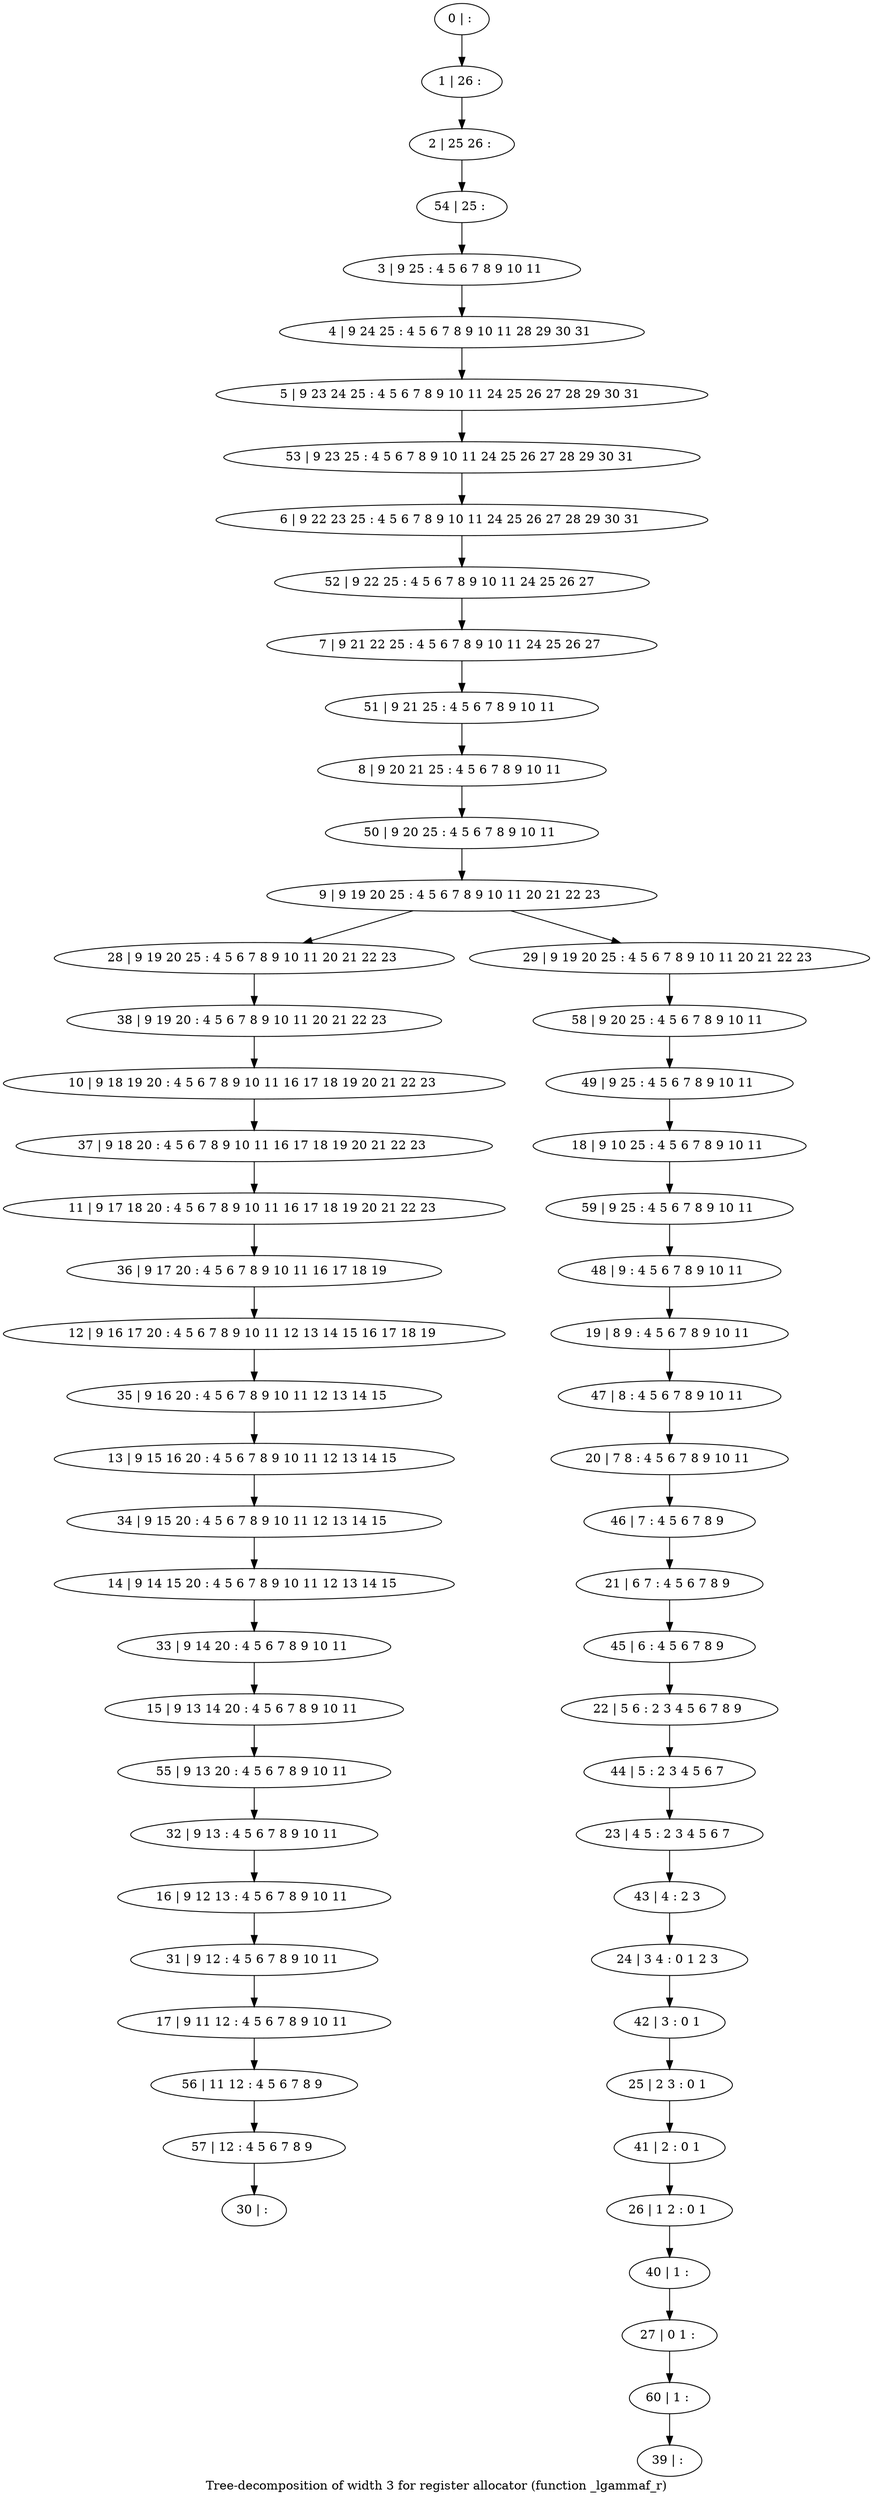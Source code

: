 digraph G {
graph [label="Tree-decomposition of width 3 for register allocator (function _lgammaf_r)"]
0[label="0 | : "];
1[label="1 | 26 : "];
2[label="2 | 25 26 : "];
3[label="3 | 9 25 : 4 5 6 7 8 9 10 11 "];
4[label="4 | 9 24 25 : 4 5 6 7 8 9 10 11 28 29 30 31 "];
5[label="5 | 9 23 24 25 : 4 5 6 7 8 9 10 11 24 25 26 27 28 29 30 31 "];
6[label="6 | 9 22 23 25 : 4 5 6 7 8 9 10 11 24 25 26 27 28 29 30 31 "];
7[label="7 | 9 21 22 25 : 4 5 6 7 8 9 10 11 24 25 26 27 "];
8[label="8 | 9 20 21 25 : 4 5 6 7 8 9 10 11 "];
9[label="9 | 9 19 20 25 : 4 5 6 7 8 9 10 11 20 21 22 23 "];
10[label="10 | 9 18 19 20 : 4 5 6 7 8 9 10 11 16 17 18 19 20 21 22 23 "];
11[label="11 | 9 17 18 20 : 4 5 6 7 8 9 10 11 16 17 18 19 20 21 22 23 "];
12[label="12 | 9 16 17 20 : 4 5 6 7 8 9 10 11 12 13 14 15 16 17 18 19 "];
13[label="13 | 9 15 16 20 : 4 5 6 7 8 9 10 11 12 13 14 15 "];
14[label="14 | 9 14 15 20 : 4 5 6 7 8 9 10 11 12 13 14 15 "];
15[label="15 | 9 13 14 20 : 4 5 6 7 8 9 10 11 "];
16[label="16 | 9 12 13 : 4 5 6 7 8 9 10 11 "];
17[label="17 | 9 11 12 : 4 5 6 7 8 9 10 11 "];
18[label="18 | 9 10 25 : 4 5 6 7 8 9 10 11 "];
19[label="19 | 8 9 : 4 5 6 7 8 9 10 11 "];
20[label="20 | 7 8 : 4 5 6 7 8 9 10 11 "];
21[label="21 | 6 7 : 4 5 6 7 8 9 "];
22[label="22 | 5 6 : 2 3 4 5 6 7 8 9 "];
23[label="23 | 4 5 : 2 3 4 5 6 7 "];
24[label="24 | 3 4 : 0 1 2 3 "];
25[label="25 | 2 3 : 0 1 "];
26[label="26 | 1 2 : 0 1 "];
27[label="27 | 0 1 : "];
28[label="28 | 9 19 20 25 : 4 5 6 7 8 9 10 11 20 21 22 23 "];
29[label="29 | 9 19 20 25 : 4 5 6 7 8 9 10 11 20 21 22 23 "];
30[label="30 | : "];
31[label="31 | 9 12 : 4 5 6 7 8 9 10 11 "];
32[label="32 | 9 13 : 4 5 6 7 8 9 10 11 "];
33[label="33 | 9 14 20 : 4 5 6 7 8 9 10 11 "];
34[label="34 | 9 15 20 : 4 5 6 7 8 9 10 11 12 13 14 15 "];
35[label="35 | 9 16 20 : 4 5 6 7 8 9 10 11 12 13 14 15 "];
36[label="36 | 9 17 20 : 4 5 6 7 8 9 10 11 16 17 18 19 "];
37[label="37 | 9 18 20 : 4 5 6 7 8 9 10 11 16 17 18 19 20 21 22 23 "];
38[label="38 | 9 19 20 : 4 5 6 7 8 9 10 11 20 21 22 23 "];
39[label="39 | : "];
40[label="40 | 1 : "];
41[label="41 | 2 : 0 1 "];
42[label="42 | 3 : 0 1 "];
43[label="43 | 4 : 2 3 "];
44[label="44 | 5 : 2 3 4 5 6 7 "];
45[label="45 | 6 : 4 5 6 7 8 9 "];
46[label="46 | 7 : 4 5 6 7 8 9 "];
47[label="47 | 8 : 4 5 6 7 8 9 10 11 "];
48[label="48 | 9 : 4 5 6 7 8 9 10 11 "];
49[label="49 | 9 25 : 4 5 6 7 8 9 10 11 "];
50[label="50 | 9 20 25 : 4 5 6 7 8 9 10 11 "];
51[label="51 | 9 21 25 : 4 5 6 7 8 9 10 11 "];
52[label="52 | 9 22 25 : 4 5 6 7 8 9 10 11 24 25 26 27 "];
53[label="53 | 9 23 25 : 4 5 6 7 8 9 10 11 24 25 26 27 28 29 30 31 "];
54[label="54 | 25 : "];
55[label="55 | 9 13 20 : 4 5 6 7 8 9 10 11 "];
56[label="56 | 11 12 : 4 5 6 7 8 9 "];
57[label="57 | 12 : 4 5 6 7 8 9 "];
58[label="58 | 9 20 25 : 4 5 6 7 8 9 10 11 "];
59[label="59 | 9 25 : 4 5 6 7 8 9 10 11 "];
60[label="60 | 1 : "];
0->1 ;
1->2 ;
3->4 ;
4->5 ;
9->28 ;
9->29 ;
31->17 ;
16->31 ;
32->16 ;
33->15 ;
14->33 ;
34->14 ;
13->34 ;
35->13 ;
12->35 ;
36->12 ;
11->36 ;
37->11 ;
10->37 ;
38->10 ;
28->38 ;
40->27 ;
26->40 ;
41->26 ;
25->41 ;
42->25 ;
24->42 ;
43->24 ;
23->43 ;
44->23 ;
22->44 ;
45->22 ;
21->45 ;
46->21 ;
20->46 ;
47->20 ;
19->47 ;
48->19 ;
49->18 ;
50->9 ;
8->50 ;
51->8 ;
7->51 ;
52->7 ;
6->52 ;
53->6 ;
5->53 ;
54->3 ;
2->54 ;
55->32 ;
15->55 ;
17->56 ;
57->30 ;
56->57 ;
58->49 ;
29->58 ;
59->48 ;
18->59 ;
60->39 ;
27->60 ;
}
